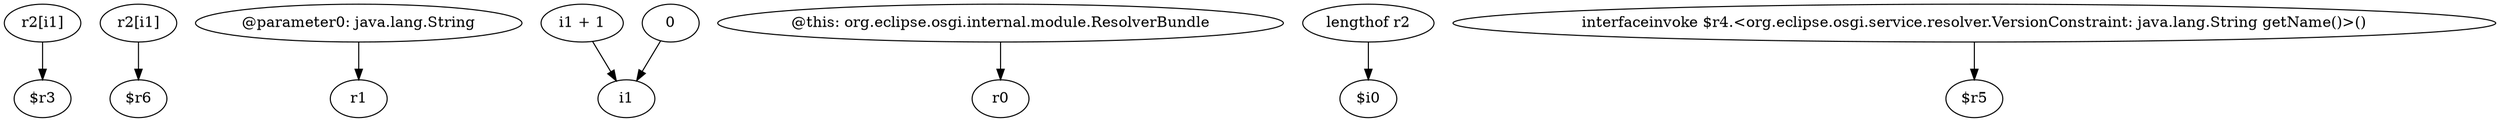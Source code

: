 digraph g {
0[label="r2[i1]"]
1[label="$r3"]
0->1[label=""]
2[label="r2[i1]"]
3[label="$r6"]
2->3[label=""]
4[label="@parameter0: java.lang.String"]
5[label="r1"]
4->5[label=""]
6[label="i1 + 1"]
7[label="i1"]
6->7[label=""]
8[label="@this: org.eclipse.osgi.internal.module.ResolverBundle"]
9[label="r0"]
8->9[label=""]
10[label="0"]
10->7[label=""]
11[label="lengthof r2"]
12[label="$i0"]
11->12[label=""]
13[label="interfaceinvoke $r4.<org.eclipse.osgi.service.resolver.VersionConstraint: java.lang.String getName()>()"]
14[label="$r5"]
13->14[label=""]
}
